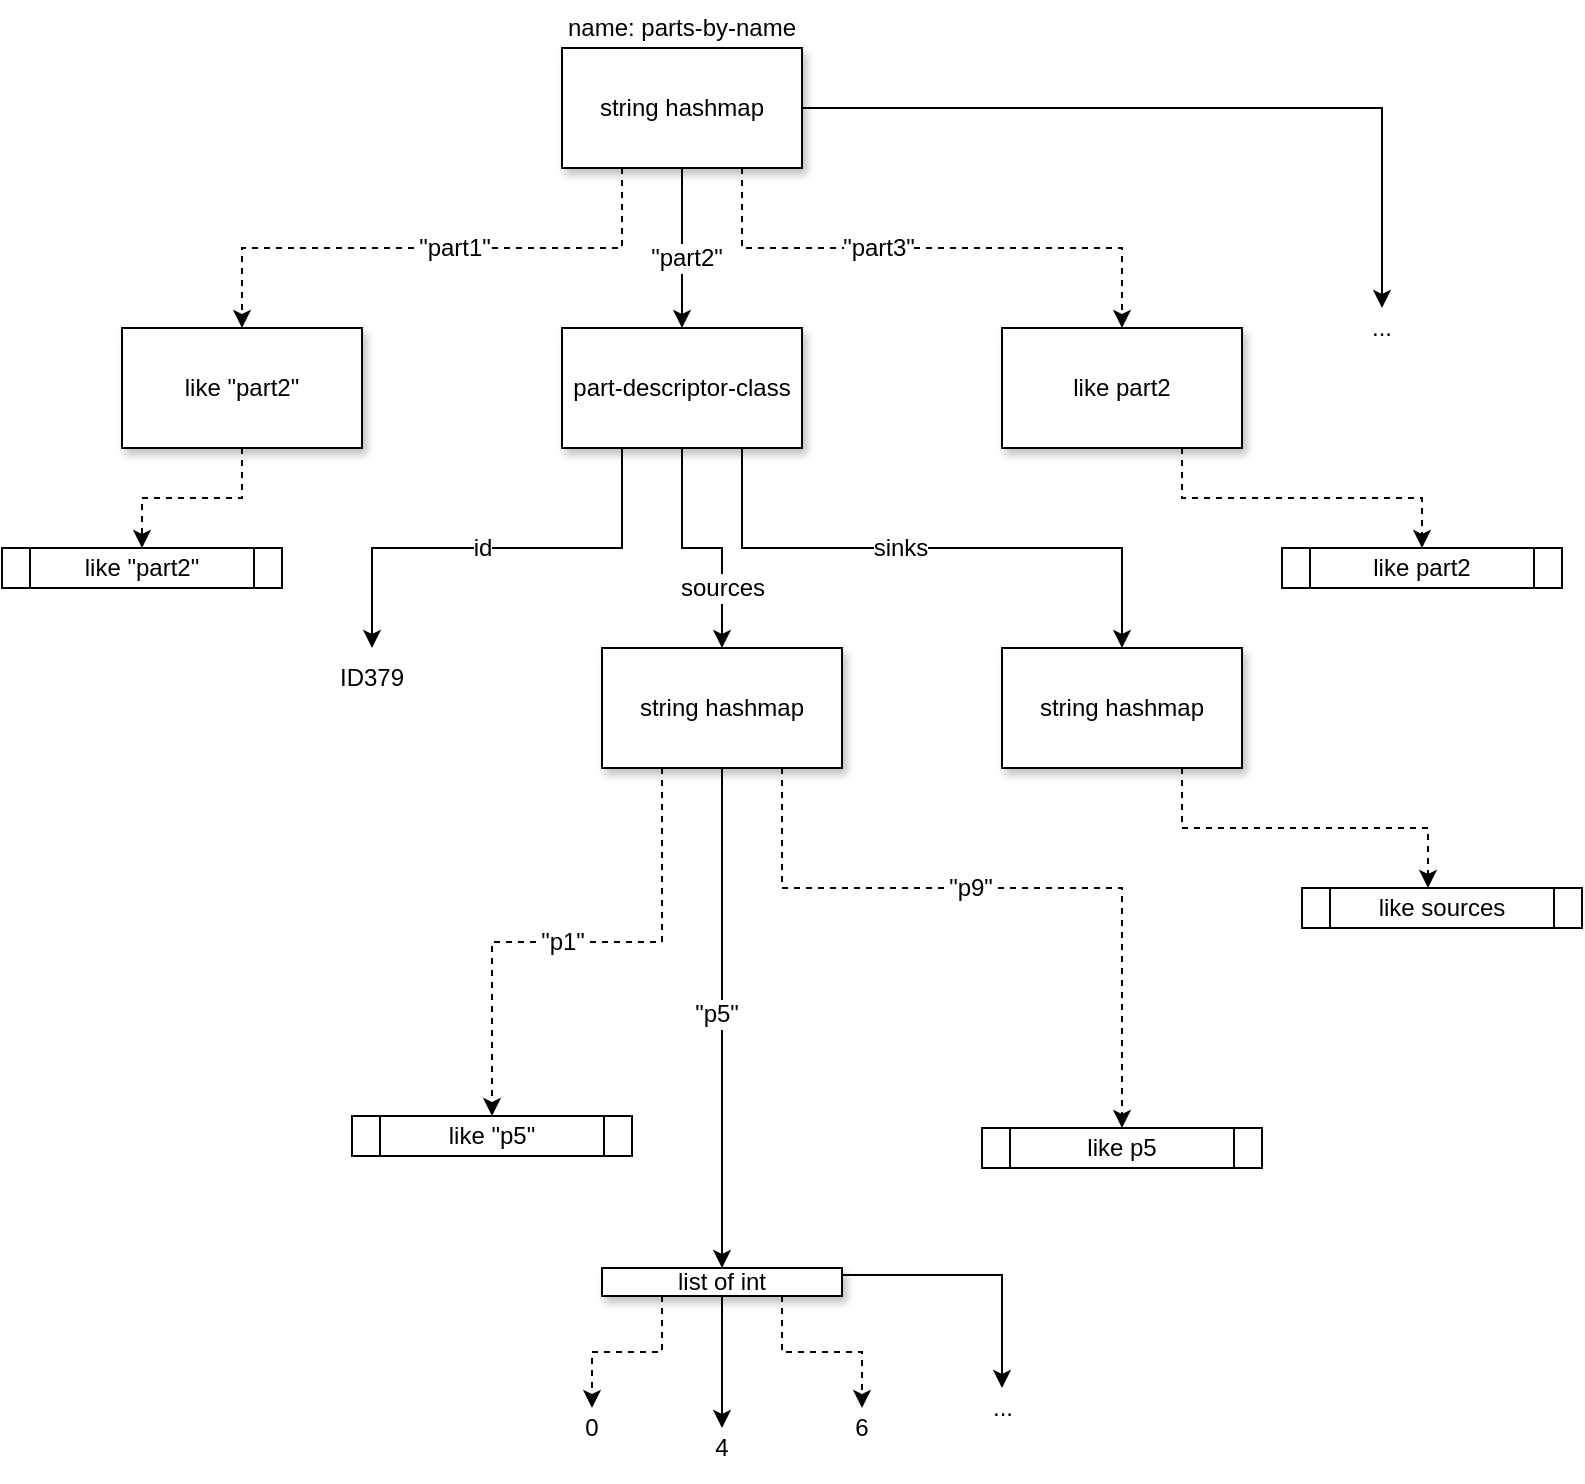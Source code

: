 <mxfile version="11.1.4" type="device"><diagram id="vtuY4MYt8lIP9khEpt2A" name="Page-1"><mxGraphModel dx="1106" dy="791" grid="1" gridSize="10" guides="1" tooltips="1" connect="1" arrows="1" fold="1" page="1" pageScale="1" pageWidth="827" pageHeight="1169" math="0" shadow="0"><root><mxCell id="0"/><mxCell id="1" parent="0"/><mxCell id="YR6RXKOD83cWNwXDXdoh-5" style="edgeStyle=orthogonalEdgeStyle;rounded=0;orthogonalLoop=1;jettySize=auto;html=1;exitX=0.5;exitY=1;exitDx=0;exitDy=0;entryX=0.5;entryY=0;entryDx=0;entryDy=0;" edge="1" parent="1" source="YR6RXKOD83cWNwXDXdoh-1" target="YR6RXKOD83cWNwXDXdoh-2"><mxGeometry relative="1" as="geometry"/></mxCell><mxCell id="YR6RXKOD83cWNwXDXdoh-42" value="&quot;part2&quot;" style="text;html=1;resizable=0;points=[];align=center;verticalAlign=middle;labelBackgroundColor=#ffffff;" vertex="1" connectable="0" parent="YR6RXKOD83cWNwXDXdoh-5"><mxGeometry x="0.125" y="2" relative="1" as="geometry"><mxPoint as="offset"/></mxGeometry></mxCell><mxCell id="YR6RXKOD83cWNwXDXdoh-6" style="edgeStyle=orthogonalEdgeStyle;rounded=0;orthogonalLoop=1;jettySize=auto;html=1;exitX=0.75;exitY=1;exitDx=0;exitDy=0;entryX=0.5;entryY=0;entryDx=0;entryDy=0;dashed=1;" edge="1" parent="1" source="YR6RXKOD83cWNwXDXdoh-1" target="YR6RXKOD83cWNwXDXdoh-3"><mxGeometry relative="1" as="geometry"/></mxCell><mxCell id="YR6RXKOD83cWNwXDXdoh-43" value="&quot;part3&quot;" style="text;html=1;resizable=0;points=[];align=center;verticalAlign=middle;labelBackgroundColor=#ffffff;" vertex="1" connectable="0" parent="YR6RXKOD83cWNwXDXdoh-6"><mxGeometry x="-0.2" relative="1" as="geometry"><mxPoint as="offset"/></mxGeometry></mxCell><mxCell id="YR6RXKOD83cWNwXDXdoh-7" style="edgeStyle=orthogonalEdgeStyle;rounded=0;orthogonalLoop=1;jettySize=auto;html=1;exitX=0.25;exitY=1;exitDx=0;exitDy=0;entryX=0.5;entryY=0;entryDx=0;entryDy=0;dashed=1;" edge="1" parent="1" source="YR6RXKOD83cWNwXDXdoh-1" target="YR6RXKOD83cWNwXDXdoh-4"><mxGeometry relative="1" as="geometry"/></mxCell><mxCell id="YR6RXKOD83cWNwXDXdoh-44" value="&quot;part1&quot;" style="text;html=1;resizable=0;points=[];align=center;verticalAlign=middle;labelBackgroundColor=#ffffff;" vertex="1" connectable="0" parent="YR6RXKOD83cWNwXDXdoh-7"><mxGeometry x="-0.082" relative="1" as="geometry"><mxPoint as="offset"/></mxGeometry></mxCell><mxCell id="YR6RXKOD83cWNwXDXdoh-54" style="edgeStyle=orthogonalEdgeStyle;rounded=0;orthogonalLoop=1;jettySize=auto;html=1;exitX=1;exitY=0.5;exitDx=0;exitDy=0;" edge="1" parent="1" source="YR6RXKOD83cWNwXDXdoh-1" target="YR6RXKOD83cWNwXDXdoh-55"><mxGeometry relative="1" as="geometry"><mxPoint x="710" y="160" as="targetPoint"/></mxGeometry></mxCell><mxCell id="YR6RXKOD83cWNwXDXdoh-1" value="string hashmap" style="rounded=0;whiteSpace=wrap;html=1;shadow=1;" vertex="1" parent="1"><mxGeometry x="300" y="20" width="120" height="60" as="geometry"/></mxCell><mxCell id="YR6RXKOD83cWNwXDXdoh-11" style="edgeStyle=orthogonalEdgeStyle;rounded=0;orthogonalLoop=1;jettySize=auto;html=1;exitX=0.25;exitY=1;exitDx=0;exitDy=0;entryX=0.5;entryY=0;entryDx=0;entryDy=0;" edge="1" parent="1" source="YR6RXKOD83cWNwXDXdoh-2" target="YR6RXKOD83cWNwXDXdoh-8"><mxGeometry relative="1" as="geometry"/></mxCell><mxCell id="YR6RXKOD83cWNwXDXdoh-38" value="id" style="text;html=1;resizable=0;points=[];align=center;verticalAlign=middle;labelBackgroundColor=#ffffff;" vertex="1" connectable="0" parent="YR6RXKOD83cWNwXDXdoh-11"><mxGeometry x="0.067" relative="1" as="geometry"><mxPoint as="offset"/></mxGeometry></mxCell><mxCell id="YR6RXKOD83cWNwXDXdoh-12" style="edgeStyle=orthogonalEdgeStyle;rounded=0;orthogonalLoop=1;jettySize=auto;html=1;exitX=0.5;exitY=1;exitDx=0;exitDy=0;entryX=0.5;entryY=0;entryDx=0;entryDy=0;" edge="1" parent="1" source="YR6RXKOD83cWNwXDXdoh-2" target="YR6RXKOD83cWNwXDXdoh-9"><mxGeometry relative="1" as="geometry"/></mxCell><mxCell id="YR6RXKOD83cWNwXDXdoh-36" value="sources" style="text;html=1;resizable=0;points=[];align=center;verticalAlign=middle;labelBackgroundColor=#ffffff;" vertex="1" connectable="0" parent="YR6RXKOD83cWNwXDXdoh-12"><mxGeometry x="-0.167" y="8" relative="1" as="geometry"><mxPoint x="20" y="28" as="offset"/></mxGeometry></mxCell><mxCell id="YR6RXKOD83cWNwXDXdoh-13" style="edgeStyle=orthogonalEdgeStyle;rounded=0;orthogonalLoop=1;jettySize=auto;html=1;exitX=0.75;exitY=1;exitDx=0;exitDy=0;" edge="1" parent="1" source="YR6RXKOD83cWNwXDXdoh-2" target="YR6RXKOD83cWNwXDXdoh-10"><mxGeometry relative="1" as="geometry"/></mxCell><mxCell id="YR6RXKOD83cWNwXDXdoh-37" value="sinks" style="text;html=1;resizable=0;points=[];align=center;verticalAlign=middle;labelBackgroundColor=#ffffff;" vertex="1" connectable="0" parent="YR6RXKOD83cWNwXDXdoh-13"><mxGeometry x="-0.11" relative="1" as="geometry"><mxPoint as="offset"/></mxGeometry></mxCell><mxCell id="YR6RXKOD83cWNwXDXdoh-2" value="part-descriptor-class" style="rounded=0;whiteSpace=wrap;html=1;shadow=1;" vertex="1" parent="1"><mxGeometry x="300" y="160" width="120" height="60" as="geometry"/></mxCell><mxCell id="YR6RXKOD83cWNwXDXdoh-26" style="edgeStyle=orthogonalEdgeStyle;rounded=0;orthogonalLoop=1;jettySize=auto;html=1;exitX=0.75;exitY=1;exitDx=0;exitDy=0;entryX=0.5;entryY=0;entryDx=0;entryDy=0;dashed=1;" edge="1" parent="1" source="YR6RXKOD83cWNwXDXdoh-3" target="YR6RXKOD83cWNwXDXdoh-25"><mxGeometry relative="1" as="geometry"/></mxCell><mxCell id="YR6RXKOD83cWNwXDXdoh-3" value="like part2" style="rounded=0;whiteSpace=wrap;html=1;shadow=1;" vertex="1" parent="1"><mxGeometry x="520" y="160" width="120" height="60" as="geometry"/></mxCell><mxCell id="YR6RXKOD83cWNwXDXdoh-28" style="edgeStyle=orthogonalEdgeStyle;rounded=0;orthogonalLoop=1;jettySize=auto;html=1;exitX=0.5;exitY=1;exitDx=0;exitDy=0;entryX=0.5;entryY=0;entryDx=0;entryDy=0;dashed=1;" edge="1" parent="1" source="YR6RXKOD83cWNwXDXdoh-4" target="YR6RXKOD83cWNwXDXdoh-27"><mxGeometry relative="1" as="geometry"/></mxCell><mxCell id="YR6RXKOD83cWNwXDXdoh-4" value="like &quot;part2&quot;" style="rounded=0;whiteSpace=wrap;html=1;shadow=1;" vertex="1" parent="1"><mxGeometry x="80" y="160" width="120" height="60" as="geometry"/></mxCell><mxCell id="YR6RXKOD83cWNwXDXdoh-8" value="ID379" style="text;html=1;strokeColor=none;fillColor=none;align=center;verticalAlign=middle;whiteSpace=wrap;rounded=0;" vertex="1" parent="1"><mxGeometry x="180" y="320" width="50" height="30" as="geometry"/></mxCell><mxCell id="YR6RXKOD83cWNwXDXdoh-17" style="edgeStyle=orthogonalEdgeStyle;rounded=0;orthogonalLoop=1;jettySize=auto;html=1;exitX=0.25;exitY=1;exitDx=0;exitDy=0;entryX=0.5;entryY=0;entryDx=0;entryDy=0;dashed=1;" edge="1" parent="1" source="YR6RXKOD83cWNwXDXdoh-9" target="YR6RXKOD83cWNwXDXdoh-32"><mxGeometry relative="1" as="geometry"><mxPoint x="265" y="440" as="targetPoint"/></mxGeometry></mxCell><mxCell id="YR6RXKOD83cWNwXDXdoh-39" value="&quot;p1&quot;" style="text;html=1;resizable=0;points=[];align=center;verticalAlign=middle;labelBackgroundColor=#ffffff;" vertex="1" connectable="0" parent="YR6RXKOD83cWNwXDXdoh-17"><mxGeometry x="0.062" relative="1" as="geometry"><mxPoint as="offset"/></mxGeometry></mxCell><mxCell id="YR6RXKOD83cWNwXDXdoh-18" style="edgeStyle=orthogonalEdgeStyle;rounded=0;orthogonalLoop=1;jettySize=auto;html=1;exitX=0.5;exitY=1;exitDx=0;exitDy=0;entryX=0.5;entryY=0;entryDx=0;entryDy=0;" edge="1" parent="1" source="YR6RXKOD83cWNwXDXdoh-9" target="YR6RXKOD83cWNwXDXdoh-46"><mxGeometry relative="1" as="geometry"><mxPoint x="420" y="440" as="targetPoint"/></mxGeometry></mxCell><mxCell id="YR6RXKOD83cWNwXDXdoh-40" value="&quot;p5&quot;" style="text;html=1;resizable=0;points=[];align=center;verticalAlign=middle;labelBackgroundColor=#ffffff;" vertex="1" connectable="0" parent="YR6RXKOD83cWNwXDXdoh-18"><mxGeometry x="-0.02" y="-3" relative="1" as="geometry"><mxPoint as="offset"/></mxGeometry></mxCell><mxCell id="YR6RXKOD83cWNwXDXdoh-19" style="edgeStyle=orthogonalEdgeStyle;rounded=0;orthogonalLoop=1;jettySize=auto;html=1;exitX=0.75;exitY=1;exitDx=0;exitDy=0;entryX=0.5;entryY=0;entryDx=0;entryDy=0;dashed=1;" edge="1" parent="1" source="YR6RXKOD83cWNwXDXdoh-9" target="YR6RXKOD83cWNwXDXdoh-33"><mxGeometry relative="1" as="geometry"><mxPoint x="580" y="440" as="targetPoint"/><Array as="points"><mxPoint x="410" y="440"/><mxPoint x="580" y="440"/></Array></mxGeometry></mxCell><mxCell id="YR6RXKOD83cWNwXDXdoh-41" value="&quot;p9&quot;" style="text;html=1;resizable=0;points=[];align=center;verticalAlign=middle;labelBackgroundColor=#ffffff;" vertex="1" connectable="0" parent="YR6RXKOD83cWNwXDXdoh-19"><mxGeometry x="-0.122" relative="1" as="geometry"><mxPoint as="offset"/></mxGeometry></mxCell><mxCell id="YR6RXKOD83cWNwXDXdoh-9" value="string hashmap" style="rounded=0;whiteSpace=wrap;html=1;shadow=1;" vertex="1" parent="1"><mxGeometry x="320" y="320" width="120" height="60" as="geometry"/></mxCell><mxCell id="YR6RXKOD83cWNwXDXdoh-24" style="edgeStyle=orthogonalEdgeStyle;rounded=0;orthogonalLoop=1;jettySize=auto;html=1;exitX=0.75;exitY=1;exitDx=0;exitDy=0;entryX=0.45;entryY=0;entryDx=0;entryDy=0;entryPerimeter=0;dashed=1;" edge="1" parent="1" source="YR6RXKOD83cWNwXDXdoh-10" target="YR6RXKOD83cWNwXDXdoh-20"><mxGeometry relative="1" as="geometry"/></mxCell><mxCell id="YR6RXKOD83cWNwXDXdoh-10" value="string hashmap" style="rounded=0;whiteSpace=wrap;html=1;shadow=1;" vertex="1" parent="1"><mxGeometry x="520" y="320" width="120" height="60" as="geometry"/></mxCell><mxCell id="YR6RXKOD83cWNwXDXdoh-20" value="like sources" style="shape=process;whiteSpace=wrap;html=1;backgroundOutline=1;" vertex="1" parent="1"><mxGeometry x="670" y="440" width="140" height="20" as="geometry"/></mxCell><mxCell id="YR6RXKOD83cWNwXDXdoh-25" value="like part2" style="shape=process;whiteSpace=wrap;html=1;backgroundOutline=1;" vertex="1" parent="1"><mxGeometry x="660" y="270" width="140" height="20" as="geometry"/></mxCell><mxCell id="YR6RXKOD83cWNwXDXdoh-27" value="like &quot;part2&quot;" style="shape=process;whiteSpace=wrap;html=1;backgroundOutline=1;" vertex="1" parent="1"><mxGeometry x="20" y="270" width="140" height="20" as="geometry"/></mxCell><mxCell id="YR6RXKOD83cWNwXDXdoh-29" value="0" style="text;html=1;strokeColor=none;fillColor=none;align=center;verticalAlign=middle;whiteSpace=wrap;rounded=0;shadow=1;" vertex="1" parent="1"><mxGeometry x="280" y="700" width="70" height="20" as="geometry"/></mxCell><mxCell id="YR6RXKOD83cWNwXDXdoh-32" value="like &quot;p5&quot;" style="shape=process;whiteSpace=wrap;html=1;backgroundOutline=1;" vertex="1" parent="1"><mxGeometry x="195" y="554" width="140" height="20" as="geometry"/></mxCell><mxCell id="YR6RXKOD83cWNwXDXdoh-33" value="like p5" style="shape=process;whiteSpace=wrap;html=1;backgroundOutline=1;" vertex="1" parent="1"><mxGeometry x="510" y="560" width="140" height="20" as="geometry"/></mxCell><mxCell id="YR6RXKOD83cWNwXDXdoh-45" value="name: parts-by-name" style="text;html=1;strokeColor=none;fillColor=none;align=center;verticalAlign=middle;whiteSpace=wrap;rounded=0;shadow=1;" vertex="1" parent="1"><mxGeometry x="300" width="120" height="20" as="geometry"/></mxCell><mxCell id="YR6RXKOD83cWNwXDXdoh-51" style="edgeStyle=orthogonalEdgeStyle;rounded=0;orthogonalLoop=1;jettySize=auto;html=1;exitX=0.25;exitY=1;exitDx=0;exitDy=0;dashed=1;" edge="1" parent="1" source="YR6RXKOD83cWNwXDXdoh-46" target="YR6RXKOD83cWNwXDXdoh-29"><mxGeometry relative="1" as="geometry"/></mxCell><mxCell id="YR6RXKOD83cWNwXDXdoh-52" style="edgeStyle=orthogonalEdgeStyle;rounded=0;orthogonalLoop=1;jettySize=auto;html=1;exitX=0.5;exitY=1;exitDx=0;exitDy=0;" edge="1" parent="1" source="YR6RXKOD83cWNwXDXdoh-46" target="YR6RXKOD83cWNwXDXdoh-47"><mxGeometry relative="1" as="geometry"/></mxCell><mxCell id="YR6RXKOD83cWNwXDXdoh-53" style="edgeStyle=orthogonalEdgeStyle;rounded=0;orthogonalLoop=1;jettySize=auto;html=1;exitX=0.75;exitY=1;exitDx=0;exitDy=0;entryX=0.5;entryY=0;entryDx=0;entryDy=0;dashed=1;" edge="1" parent="1" source="YR6RXKOD83cWNwXDXdoh-46" target="YR6RXKOD83cWNwXDXdoh-48"><mxGeometry relative="1" as="geometry"/></mxCell><mxCell id="YR6RXKOD83cWNwXDXdoh-56" style="edgeStyle=orthogonalEdgeStyle;rounded=0;orthogonalLoop=1;jettySize=auto;html=1;exitX=1;exitY=0.25;exitDx=0;exitDy=0;entryX=0.5;entryY=0;entryDx=0;entryDy=0;entryPerimeter=0;" edge="1" parent="1" source="YR6RXKOD83cWNwXDXdoh-46" target="YR6RXKOD83cWNwXDXdoh-57"><mxGeometry relative="1" as="geometry"><mxPoint x="520" y="680" as="targetPoint"/></mxGeometry></mxCell><mxCell id="YR6RXKOD83cWNwXDXdoh-46" value="list of int" style="rounded=0;whiteSpace=wrap;html=1;shadow=1;" vertex="1" parent="1"><mxGeometry x="320" y="630" width="120" height="14" as="geometry"/></mxCell><mxCell id="YR6RXKOD83cWNwXDXdoh-47" value="4" style="text;html=1;strokeColor=none;fillColor=none;align=center;verticalAlign=middle;whiteSpace=wrap;rounded=0;shadow=1;" vertex="1" parent="1"><mxGeometry x="360" y="710" width="40" height="20" as="geometry"/></mxCell><mxCell id="YR6RXKOD83cWNwXDXdoh-48" value="6" style="text;html=1;strokeColor=none;fillColor=none;align=center;verticalAlign=middle;whiteSpace=wrap;rounded=0;shadow=1;" vertex="1" parent="1"><mxGeometry x="430" y="700" width="40" height="20" as="geometry"/></mxCell><mxCell id="YR6RXKOD83cWNwXDXdoh-55" value="..." style="text;html=1;strokeColor=none;fillColor=none;align=center;verticalAlign=middle;whiteSpace=wrap;rounded=0;" vertex="1" parent="1"><mxGeometry x="690" y="150" width="40" height="20" as="geometry"/></mxCell><mxCell id="YR6RXKOD83cWNwXDXdoh-57" value="..." style="text;html=1;resizable=0;points=[];autosize=1;align=center;verticalAlign=top;spacingTop=-4;" vertex="1" parent="1"><mxGeometry x="505" y="690" width="30" height="20" as="geometry"/></mxCell></root></mxGraphModel></diagram></mxfile>